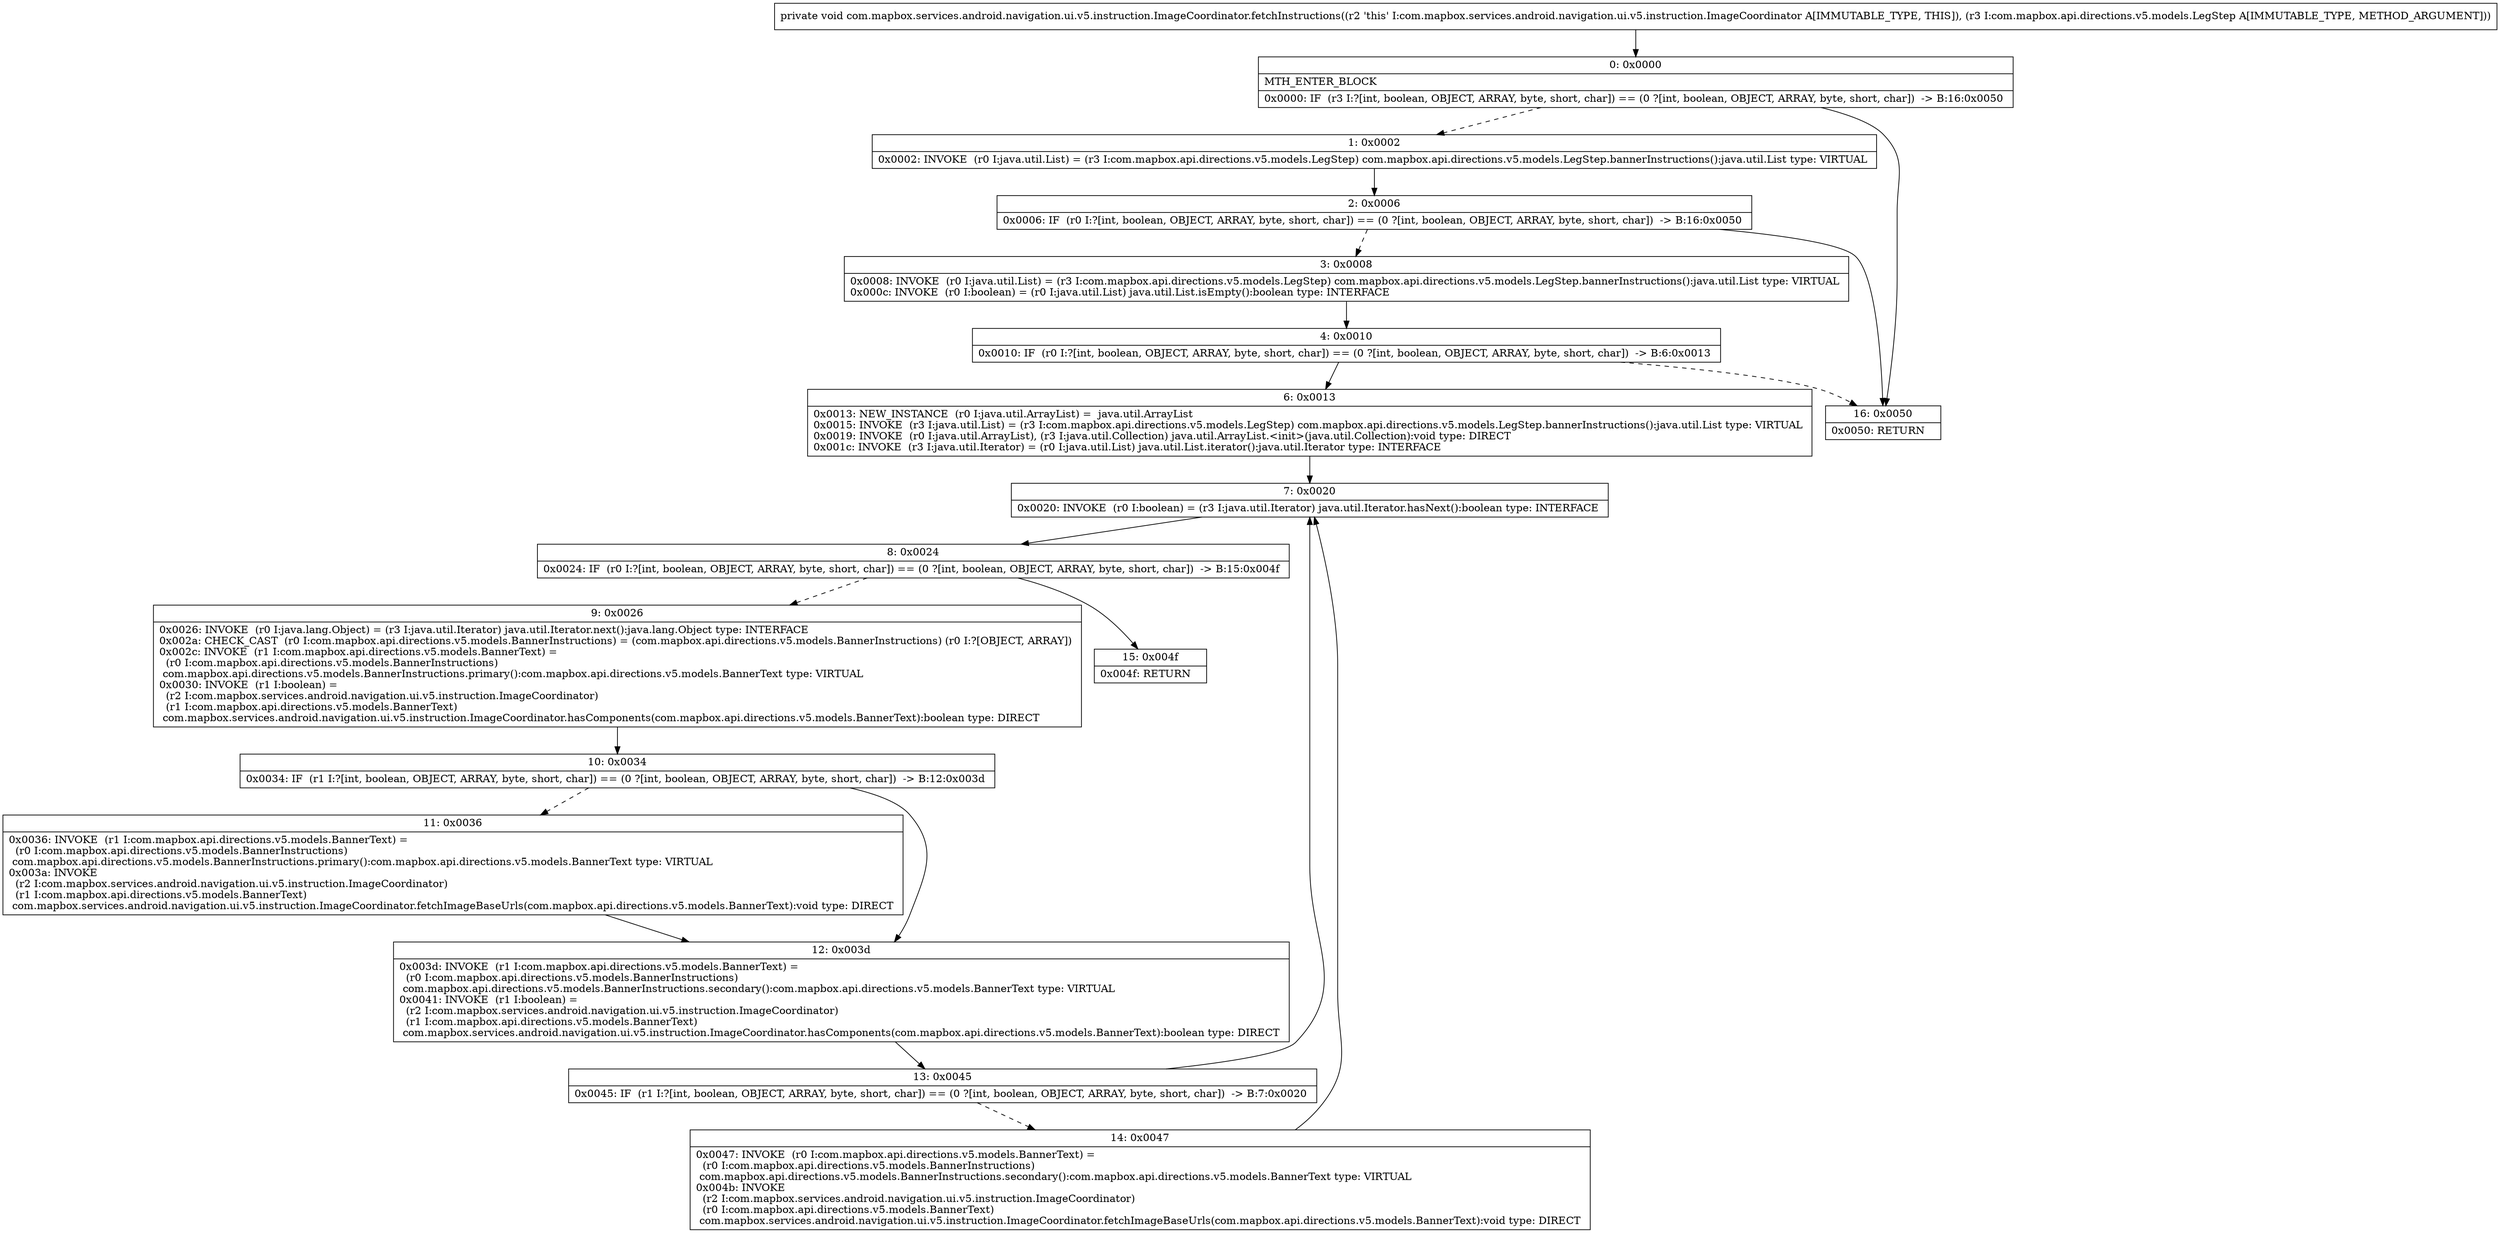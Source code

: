 digraph "CFG forcom.mapbox.services.android.navigation.ui.v5.instruction.ImageCoordinator.fetchInstructions(Lcom\/mapbox\/api\/directions\/v5\/models\/LegStep;)V" {
Node_0 [shape=record,label="{0\:\ 0x0000|MTH_ENTER_BLOCK\l|0x0000: IF  (r3 I:?[int, boolean, OBJECT, ARRAY, byte, short, char]) == (0 ?[int, boolean, OBJECT, ARRAY, byte, short, char])  \-\> B:16:0x0050 \l}"];
Node_1 [shape=record,label="{1\:\ 0x0002|0x0002: INVOKE  (r0 I:java.util.List) = (r3 I:com.mapbox.api.directions.v5.models.LegStep) com.mapbox.api.directions.v5.models.LegStep.bannerInstructions():java.util.List type: VIRTUAL \l}"];
Node_2 [shape=record,label="{2\:\ 0x0006|0x0006: IF  (r0 I:?[int, boolean, OBJECT, ARRAY, byte, short, char]) == (0 ?[int, boolean, OBJECT, ARRAY, byte, short, char])  \-\> B:16:0x0050 \l}"];
Node_3 [shape=record,label="{3\:\ 0x0008|0x0008: INVOKE  (r0 I:java.util.List) = (r3 I:com.mapbox.api.directions.v5.models.LegStep) com.mapbox.api.directions.v5.models.LegStep.bannerInstructions():java.util.List type: VIRTUAL \l0x000c: INVOKE  (r0 I:boolean) = (r0 I:java.util.List) java.util.List.isEmpty():boolean type: INTERFACE \l}"];
Node_4 [shape=record,label="{4\:\ 0x0010|0x0010: IF  (r0 I:?[int, boolean, OBJECT, ARRAY, byte, short, char]) == (0 ?[int, boolean, OBJECT, ARRAY, byte, short, char])  \-\> B:6:0x0013 \l}"];
Node_6 [shape=record,label="{6\:\ 0x0013|0x0013: NEW_INSTANCE  (r0 I:java.util.ArrayList) =  java.util.ArrayList \l0x0015: INVOKE  (r3 I:java.util.List) = (r3 I:com.mapbox.api.directions.v5.models.LegStep) com.mapbox.api.directions.v5.models.LegStep.bannerInstructions():java.util.List type: VIRTUAL \l0x0019: INVOKE  (r0 I:java.util.ArrayList), (r3 I:java.util.Collection) java.util.ArrayList.\<init\>(java.util.Collection):void type: DIRECT \l0x001c: INVOKE  (r3 I:java.util.Iterator) = (r0 I:java.util.List) java.util.List.iterator():java.util.Iterator type: INTERFACE \l}"];
Node_7 [shape=record,label="{7\:\ 0x0020|0x0020: INVOKE  (r0 I:boolean) = (r3 I:java.util.Iterator) java.util.Iterator.hasNext():boolean type: INTERFACE \l}"];
Node_8 [shape=record,label="{8\:\ 0x0024|0x0024: IF  (r0 I:?[int, boolean, OBJECT, ARRAY, byte, short, char]) == (0 ?[int, boolean, OBJECT, ARRAY, byte, short, char])  \-\> B:15:0x004f \l}"];
Node_9 [shape=record,label="{9\:\ 0x0026|0x0026: INVOKE  (r0 I:java.lang.Object) = (r3 I:java.util.Iterator) java.util.Iterator.next():java.lang.Object type: INTERFACE \l0x002a: CHECK_CAST  (r0 I:com.mapbox.api.directions.v5.models.BannerInstructions) = (com.mapbox.api.directions.v5.models.BannerInstructions) (r0 I:?[OBJECT, ARRAY]) \l0x002c: INVOKE  (r1 I:com.mapbox.api.directions.v5.models.BannerText) = \l  (r0 I:com.mapbox.api.directions.v5.models.BannerInstructions)\l com.mapbox.api.directions.v5.models.BannerInstructions.primary():com.mapbox.api.directions.v5.models.BannerText type: VIRTUAL \l0x0030: INVOKE  (r1 I:boolean) = \l  (r2 I:com.mapbox.services.android.navigation.ui.v5.instruction.ImageCoordinator)\l  (r1 I:com.mapbox.api.directions.v5.models.BannerText)\l com.mapbox.services.android.navigation.ui.v5.instruction.ImageCoordinator.hasComponents(com.mapbox.api.directions.v5.models.BannerText):boolean type: DIRECT \l}"];
Node_10 [shape=record,label="{10\:\ 0x0034|0x0034: IF  (r1 I:?[int, boolean, OBJECT, ARRAY, byte, short, char]) == (0 ?[int, boolean, OBJECT, ARRAY, byte, short, char])  \-\> B:12:0x003d \l}"];
Node_11 [shape=record,label="{11\:\ 0x0036|0x0036: INVOKE  (r1 I:com.mapbox.api.directions.v5.models.BannerText) = \l  (r0 I:com.mapbox.api.directions.v5.models.BannerInstructions)\l com.mapbox.api.directions.v5.models.BannerInstructions.primary():com.mapbox.api.directions.v5.models.BannerText type: VIRTUAL \l0x003a: INVOKE  \l  (r2 I:com.mapbox.services.android.navigation.ui.v5.instruction.ImageCoordinator)\l  (r1 I:com.mapbox.api.directions.v5.models.BannerText)\l com.mapbox.services.android.navigation.ui.v5.instruction.ImageCoordinator.fetchImageBaseUrls(com.mapbox.api.directions.v5.models.BannerText):void type: DIRECT \l}"];
Node_12 [shape=record,label="{12\:\ 0x003d|0x003d: INVOKE  (r1 I:com.mapbox.api.directions.v5.models.BannerText) = \l  (r0 I:com.mapbox.api.directions.v5.models.BannerInstructions)\l com.mapbox.api.directions.v5.models.BannerInstructions.secondary():com.mapbox.api.directions.v5.models.BannerText type: VIRTUAL \l0x0041: INVOKE  (r1 I:boolean) = \l  (r2 I:com.mapbox.services.android.navigation.ui.v5.instruction.ImageCoordinator)\l  (r1 I:com.mapbox.api.directions.v5.models.BannerText)\l com.mapbox.services.android.navigation.ui.v5.instruction.ImageCoordinator.hasComponents(com.mapbox.api.directions.v5.models.BannerText):boolean type: DIRECT \l}"];
Node_13 [shape=record,label="{13\:\ 0x0045|0x0045: IF  (r1 I:?[int, boolean, OBJECT, ARRAY, byte, short, char]) == (0 ?[int, boolean, OBJECT, ARRAY, byte, short, char])  \-\> B:7:0x0020 \l}"];
Node_14 [shape=record,label="{14\:\ 0x0047|0x0047: INVOKE  (r0 I:com.mapbox.api.directions.v5.models.BannerText) = \l  (r0 I:com.mapbox.api.directions.v5.models.BannerInstructions)\l com.mapbox.api.directions.v5.models.BannerInstructions.secondary():com.mapbox.api.directions.v5.models.BannerText type: VIRTUAL \l0x004b: INVOKE  \l  (r2 I:com.mapbox.services.android.navigation.ui.v5.instruction.ImageCoordinator)\l  (r0 I:com.mapbox.api.directions.v5.models.BannerText)\l com.mapbox.services.android.navigation.ui.v5.instruction.ImageCoordinator.fetchImageBaseUrls(com.mapbox.api.directions.v5.models.BannerText):void type: DIRECT \l}"];
Node_15 [shape=record,label="{15\:\ 0x004f|0x004f: RETURN   \l}"];
Node_16 [shape=record,label="{16\:\ 0x0050|0x0050: RETURN   \l}"];
MethodNode[shape=record,label="{private void com.mapbox.services.android.navigation.ui.v5.instruction.ImageCoordinator.fetchInstructions((r2 'this' I:com.mapbox.services.android.navigation.ui.v5.instruction.ImageCoordinator A[IMMUTABLE_TYPE, THIS]), (r3 I:com.mapbox.api.directions.v5.models.LegStep A[IMMUTABLE_TYPE, METHOD_ARGUMENT])) }"];
MethodNode -> Node_0;
Node_0 -> Node_1[style=dashed];
Node_0 -> Node_16;
Node_1 -> Node_2;
Node_2 -> Node_3[style=dashed];
Node_2 -> Node_16;
Node_3 -> Node_4;
Node_4 -> Node_6;
Node_4 -> Node_16[style=dashed];
Node_6 -> Node_7;
Node_7 -> Node_8;
Node_8 -> Node_9[style=dashed];
Node_8 -> Node_15;
Node_9 -> Node_10;
Node_10 -> Node_11[style=dashed];
Node_10 -> Node_12;
Node_11 -> Node_12;
Node_12 -> Node_13;
Node_13 -> Node_7;
Node_13 -> Node_14[style=dashed];
Node_14 -> Node_7;
}


